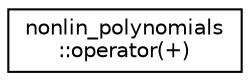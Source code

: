 digraph "Graphical Class Hierarchy"
{
  edge [fontname="Helvetica",fontsize="10",labelfontname="Helvetica",labelfontsize="10"];
  node [fontname="Helvetica",fontsize="10",shape=record];
  rankdir="LR";
  Node0 [label="nonlin_polynomials\l::operator(+)",height=0.2,width=0.4,color="black", fillcolor="white", style="filled",URL="$interfacenonlin__polynomials_1_1operator_07_09_08.html",tooltip="Defines polynomial addition. "];
}
